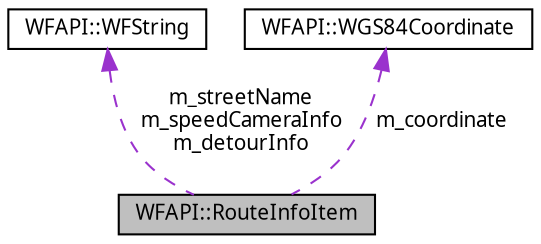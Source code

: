 digraph G
{
  edge [fontname="FreeSans.ttf",fontsize=10,labelfontname="FreeSans.ttf",labelfontsize=10];
  node [fontname="FreeSans.ttf",fontsize=10,shape=record];
  Node1 [label="WFAPI::RouteInfoItem",height=0.2,width=0.4,color="black", fillcolor="grey75", style="filled" fontcolor="black"];
  Node2 -> Node1 [dir=back,color="darkorchid3",fontsize=10,style="dashed",label="m_streetName\nm_speedCameraInfo\nm_detourInfo",fontname="FreeSans.ttf"];
  Node2 [label="WFAPI::WFString",height=0.2,width=0.4,color="black", fillcolor="white", style="filled",URL="$classWFAPI_1_1WFString.html"];
  Node3 -> Node1 [dir=back,color="darkorchid3",fontsize=10,style="dashed",label="m_coordinate",fontname="FreeSans.ttf"];
  Node3 [label="WFAPI::WGS84Coordinate",height=0.2,width=0.4,color="black", fillcolor="white", style="filled",URL="$classWFAPI_1_1WGS84Coordinate.html"];
}
